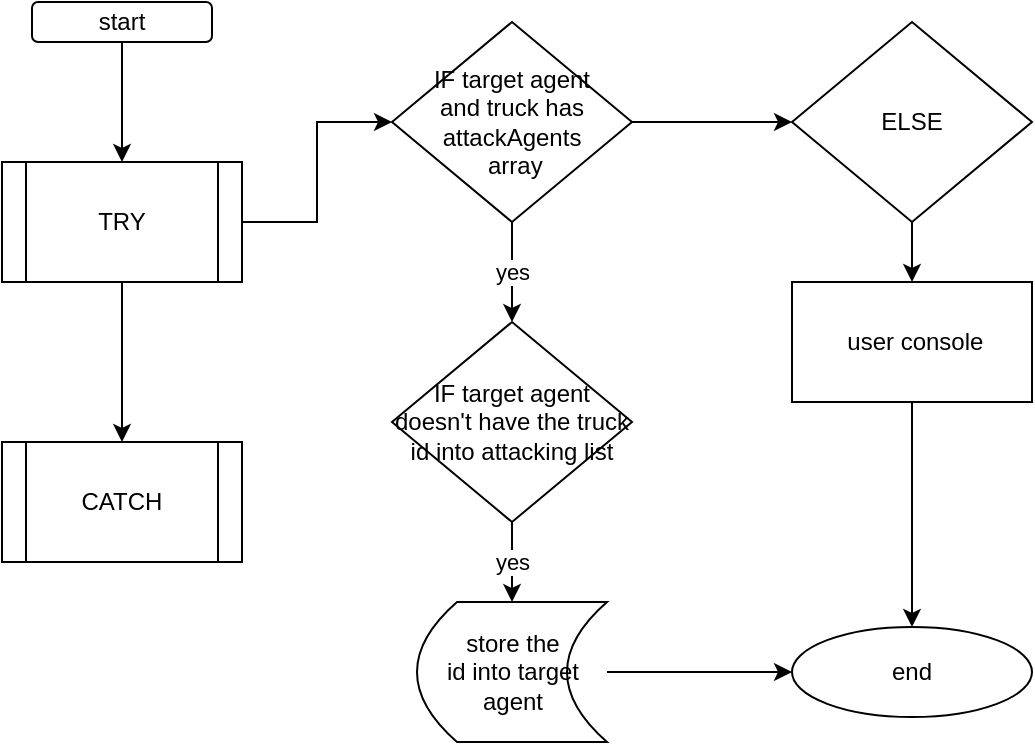 <mxfile version="17.5.0" type="github">
  <diagram id="JE347bc95eZaiT-d0Rc0" name="Page-1">
    <mxGraphModel dx="1038" dy="579" grid="1" gridSize="10" guides="1" tooltips="1" connect="1" arrows="1" fold="1" page="1" pageScale="1" pageWidth="850" pageHeight="1100" math="0" shadow="0">
      <root>
        <mxCell id="0" />
        <mxCell id="1" parent="0" />
        <mxCell id="3ygEQSFRceTd5VmDOqFs-20" value="" style="edgeStyle=orthogonalEdgeStyle;rounded=0;orthogonalLoop=1;jettySize=auto;html=1;" parent="1" source="3ygEQSFRceTd5VmDOqFs-1" target="3ygEQSFRceTd5VmDOqFs-2" edge="1">
          <mxGeometry relative="1" as="geometry" />
        </mxCell>
        <mxCell id="3ygEQSFRceTd5VmDOqFs-1" value="start" style="rounded=1;whiteSpace=wrap;html=1;" parent="1" vertex="1">
          <mxGeometry x="80" y="30" width="90" height="20" as="geometry" />
        </mxCell>
        <mxCell id="3ygEQSFRceTd5VmDOqFs-4" value="" style="edgeStyle=orthogonalEdgeStyle;rounded=0;orthogonalLoop=1;jettySize=auto;html=1;" parent="1" source="3ygEQSFRceTd5VmDOqFs-2" target="3ygEQSFRceTd5VmDOqFs-3" edge="1">
          <mxGeometry relative="1" as="geometry" />
        </mxCell>
        <mxCell id="3ygEQSFRceTd5VmDOqFs-6" value="" style="edgeStyle=orthogonalEdgeStyle;rounded=0;orthogonalLoop=1;jettySize=auto;html=1;" parent="1" source="3ygEQSFRceTd5VmDOqFs-2" target="3ygEQSFRceTd5VmDOqFs-5" edge="1">
          <mxGeometry relative="1" as="geometry" />
        </mxCell>
        <mxCell id="3ygEQSFRceTd5VmDOqFs-2" value="TRY" style="shape=process;whiteSpace=wrap;html=1;backgroundOutline=1;" parent="1" vertex="1">
          <mxGeometry x="65" y="110" width="120" height="60" as="geometry" />
        </mxCell>
        <mxCell id="3ygEQSFRceTd5VmDOqFs-3" value="CATCH" style="shape=process;whiteSpace=wrap;html=1;backgroundOutline=1;" parent="1" vertex="1">
          <mxGeometry x="65" y="250" width="120" height="60" as="geometry" />
        </mxCell>
        <mxCell id="3ygEQSFRceTd5VmDOqFs-8" value="yes" style="edgeStyle=orthogonalEdgeStyle;rounded=0;orthogonalLoop=1;jettySize=auto;html=1;" parent="1" source="3ygEQSFRceTd5VmDOqFs-5" target="3ygEQSFRceTd5VmDOqFs-7" edge="1">
          <mxGeometry relative="1" as="geometry" />
        </mxCell>
        <mxCell id="3ygEQSFRceTd5VmDOqFs-14" value="" style="edgeStyle=orthogonalEdgeStyle;rounded=0;orthogonalLoop=1;jettySize=auto;html=1;" parent="1" source="3ygEQSFRceTd5VmDOqFs-5" target="3ygEQSFRceTd5VmDOqFs-13" edge="1">
          <mxGeometry relative="1" as="geometry" />
        </mxCell>
        <mxCell id="3ygEQSFRceTd5VmDOqFs-5" value="IF target agent &lt;br&gt;and truck has attackAgents&lt;br&gt;&amp;nbsp;array" style="rhombus;whiteSpace=wrap;html=1;" parent="1" vertex="1">
          <mxGeometry x="260" y="40" width="120" height="100" as="geometry" />
        </mxCell>
        <mxCell id="3ygEQSFRceTd5VmDOqFs-12" value="yes" style="edgeStyle=orthogonalEdgeStyle;rounded=0;orthogonalLoop=1;jettySize=auto;html=1;" parent="1" source="3ygEQSFRceTd5VmDOqFs-7" target="3ygEQSFRceTd5VmDOqFs-11" edge="1">
          <mxGeometry relative="1" as="geometry" />
        </mxCell>
        <mxCell id="3ygEQSFRceTd5VmDOqFs-7" value="IF target agent doesn&#39;t have the truck id into attacking list" style="rhombus;whiteSpace=wrap;html=1;" parent="1" vertex="1">
          <mxGeometry x="260" y="190" width="120" height="100" as="geometry" />
        </mxCell>
        <mxCell id="3ygEQSFRceTd5VmDOqFs-18" value="" style="edgeStyle=orthogonalEdgeStyle;rounded=0;orthogonalLoop=1;jettySize=auto;html=1;" parent="1" source="3ygEQSFRceTd5VmDOqFs-11" target="3ygEQSFRceTd5VmDOqFs-17" edge="1">
          <mxGeometry relative="1" as="geometry" />
        </mxCell>
        <mxCell id="3ygEQSFRceTd5VmDOqFs-11" value="store the &lt;br&gt;id into target agent" style="shape=dataStorage;whiteSpace=wrap;html=1;fixedSize=1;" parent="1" vertex="1">
          <mxGeometry x="272.5" y="330" width="95" height="70" as="geometry" />
        </mxCell>
        <mxCell id="3ygEQSFRceTd5VmDOqFs-16" value="" style="edgeStyle=orthogonalEdgeStyle;rounded=0;orthogonalLoop=1;jettySize=auto;html=1;" parent="1" source="3ygEQSFRceTd5VmDOqFs-13" target="3ygEQSFRceTd5VmDOqFs-15" edge="1">
          <mxGeometry relative="1" as="geometry" />
        </mxCell>
        <mxCell id="3ygEQSFRceTd5VmDOqFs-13" value="ELSE" style="rhombus;whiteSpace=wrap;html=1;" parent="1" vertex="1">
          <mxGeometry x="460" y="40" width="120" height="100" as="geometry" />
        </mxCell>
        <mxCell id="3ygEQSFRceTd5VmDOqFs-19" value="" style="edgeStyle=orthogonalEdgeStyle;rounded=0;orthogonalLoop=1;jettySize=auto;html=1;" parent="1" source="3ygEQSFRceTd5VmDOqFs-15" target="3ygEQSFRceTd5VmDOqFs-17" edge="1">
          <mxGeometry relative="1" as="geometry" />
        </mxCell>
        <mxCell id="3ygEQSFRceTd5VmDOqFs-15" value="&lt;span style=&quot;white-space: pre&quot;&gt; &lt;/span&gt;user console" style="rounded=0;whiteSpace=wrap;html=1;" parent="1" vertex="1">
          <mxGeometry x="460" y="170" width="120" height="60" as="geometry" />
        </mxCell>
        <mxCell id="3ygEQSFRceTd5VmDOqFs-17" value="end" style="ellipse;whiteSpace=wrap;html=1;" parent="1" vertex="1">
          <mxGeometry x="460" y="342.5" width="120" height="45" as="geometry" />
        </mxCell>
      </root>
    </mxGraphModel>
  </diagram>
</mxfile>
